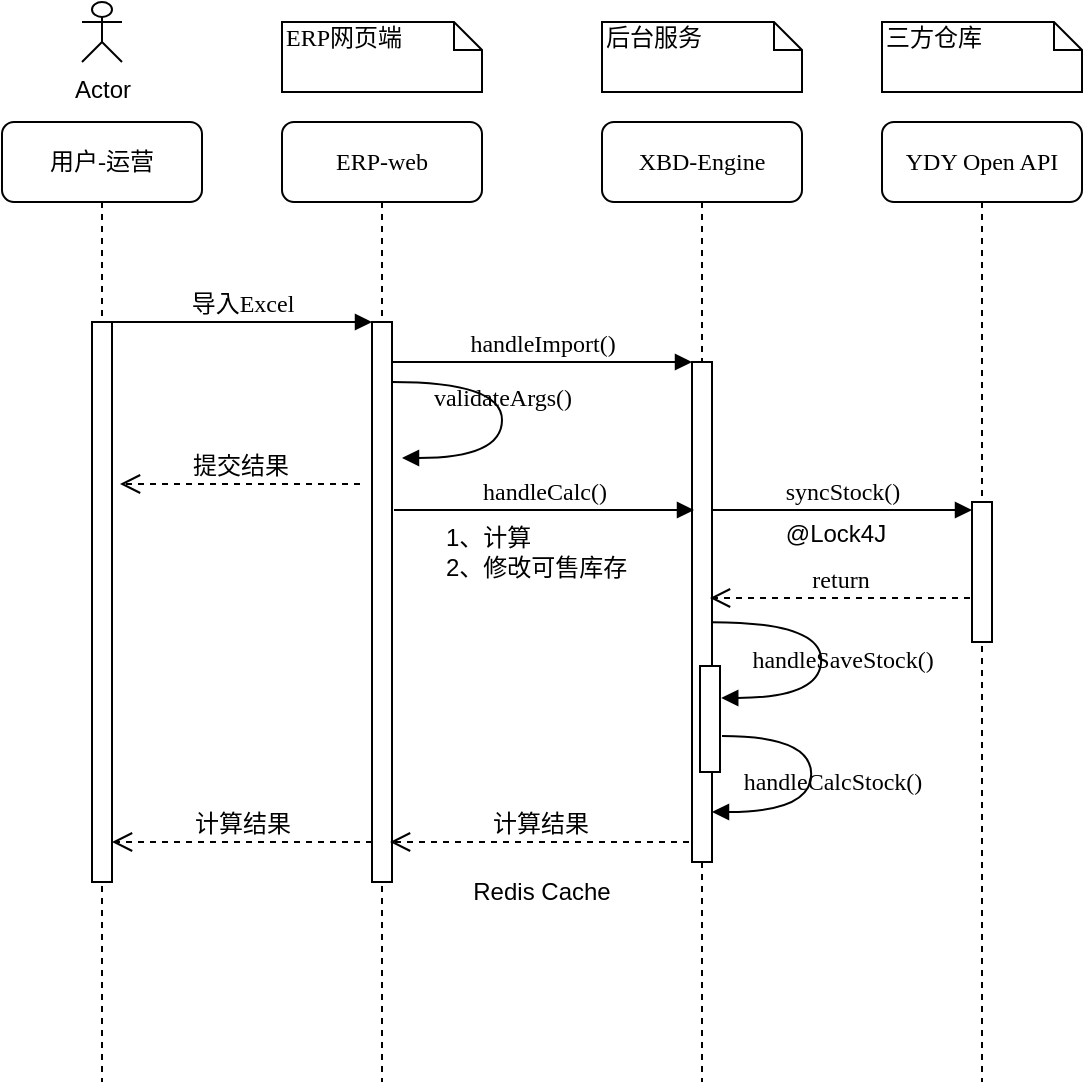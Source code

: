<mxfile version="26.1.0" pages="2">
  <diagram name="Page-1" id="13e1069c-82ec-6db2-03f1-153e76fe0fe0">
    <mxGraphModel dx="1434" dy="780" grid="1" gridSize="10" guides="1" tooltips="1" connect="1" arrows="1" fold="1" page="1" pageScale="1" pageWidth="1100" pageHeight="850" background="none" math="0" shadow="0">
      <root>
        <mxCell id="0" />
        <mxCell id="1" parent="0" />
        <mxCell id="7baba1c4bc27f4b0-2" value="ERP-web" style="shape=umlLifeline;perimeter=lifelinePerimeter;whiteSpace=wrap;html=1;container=1;collapsible=0;recursiveResize=0;outlineConnect=0;rounded=1;shadow=0;comic=0;labelBackgroundColor=none;strokeWidth=1;fontFamily=Verdana;fontSize=12;align=center;" parent="1" vertex="1">
          <mxGeometry x="240" y="80" width="100" height="480" as="geometry" />
        </mxCell>
        <mxCell id="7baba1c4bc27f4b0-10" value="" style="html=1;points=[];perimeter=orthogonalPerimeter;rounded=0;shadow=0;comic=0;labelBackgroundColor=none;strokeWidth=1;fontFamily=Verdana;fontSize=12;align=center;" parent="7baba1c4bc27f4b0-2" vertex="1">
          <mxGeometry x="45" y="100" width="10" height="280" as="geometry" />
        </mxCell>
        <mxCell id="aIbKxPWljuXMfkVyxfLI-2" value="提交结果" style="html=1;verticalAlign=bottom;endArrow=open;dashed=1;endSize=8;labelBackgroundColor=none;fontFamily=Verdana;fontSize=12;edgeStyle=elbowEdgeStyle;elbow=vertical;" edge="1" parent="7baba1c4bc27f4b0-2">
          <mxGeometry relative="1" as="geometry">
            <mxPoint x="-81" y="181" as="targetPoint" />
            <Array as="points">
              <mxPoint x="-16" y="181" />
              <mxPoint x="14" y="181" />
            </Array>
            <mxPoint x="39" y="181" as="sourcePoint" />
          </mxGeometry>
        </mxCell>
        <mxCell id="aIbKxPWljuXMfkVyxfLI-3" value="validateArgs()" style="html=1;verticalAlign=bottom;endArrow=block;labelBackgroundColor=none;fontFamily=Verdana;fontSize=12;elbow=vertical;edgeStyle=orthogonalEdgeStyle;curved=1;entryX=1;entryY=0.286;entryPerimeter=0;exitX=1.038;exitY=0.345;exitPerimeter=0;" edge="1" parent="7baba1c4bc27f4b0-2">
          <mxGeometry relative="1" as="geometry">
            <mxPoint x="55" y="130" as="sourcePoint" />
            <mxPoint x="60" y="168" as="targetPoint" />
            <Array as="points">
              <mxPoint x="110" y="130" />
              <mxPoint x="110" y="168" />
            </Array>
          </mxGeometry>
        </mxCell>
        <mxCell id="aIbKxPWljuXMfkVyxfLI-10" value="计算结果" style="html=1;verticalAlign=bottom;endArrow=open;dashed=1;endSize=8;labelBackgroundColor=none;fontFamily=Verdana;fontSize=12;edgeStyle=elbowEdgeStyle;elbow=vertical;entryX=1;entryY=0.929;entryDx=0;entryDy=0;entryPerimeter=0;" edge="1" parent="7baba1c4bc27f4b0-2" target="7baba1c4bc27f4b0-9">
          <mxGeometry relative="1" as="geometry">
            <mxPoint x="-104.5" y="360" as="targetPoint" />
            <Array as="points">
              <mxPoint x="-49.5" y="360" />
              <mxPoint x="-19.5" y="360" />
            </Array>
            <mxPoint x="45" y="360" as="sourcePoint" />
          </mxGeometry>
        </mxCell>
        <mxCell id="7baba1c4bc27f4b0-3" value="XBD-Engine" style="shape=umlLifeline;perimeter=lifelinePerimeter;whiteSpace=wrap;html=1;container=1;collapsible=0;recursiveResize=0;outlineConnect=0;rounded=1;shadow=0;comic=0;labelBackgroundColor=none;strokeWidth=1;fontFamily=Verdana;fontSize=12;align=center;" parent="1" vertex="1">
          <mxGeometry x="400" y="80" width="100" height="480" as="geometry" />
        </mxCell>
        <mxCell id="7baba1c4bc27f4b0-13" value="" style="html=1;points=[];perimeter=orthogonalPerimeter;rounded=0;shadow=0;comic=0;labelBackgroundColor=none;strokeWidth=1;fontFamily=Verdana;fontSize=12;align=center;" parent="7baba1c4bc27f4b0-3" vertex="1">
          <mxGeometry x="45" y="120" width="10" height="250" as="geometry" />
        </mxCell>
        <mxCell id="7baba1c4bc27f4b0-35" value="handleSaveStock()" style="html=1;verticalAlign=bottom;endArrow=block;labelBackgroundColor=none;fontFamily=Verdana;fontSize=12;elbow=vertical;edgeStyle=orthogonalEdgeStyle;curved=1;entryX=1;entryY=0.286;entryPerimeter=0;exitX=1.038;exitY=0.345;exitPerimeter=0;" parent="7baba1c4bc27f4b0-3" edge="1">
          <mxGeometry x="0.158" y="10" relative="1" as="geometry">
            <mxPoint x="55.0" y="250.08" as="sourcePoint" />
            <mxPoint x="59.62" y="288" as="targetPoint" />
            <Array as="points">
              <mxPoint x="109.62" y="249.98" />
              <mxPoint x="109.62" y="287.98" />
            </Array>
            <mxPoint as="offset" />
          </mxGeometry>
        </mxCell>
        <mxCell id="7baba1c4bc27f4b0-34" value="" style="html=1;points=[];perimeter=orthogonalPerimeter;rounded=0;shadow=0;comic=0;labelBackgroundColor=none;strokeWidth=1;fontFamily=Verdana;fontSize=12;align=center;" parent="7baba1c4bc27f4b0-3" vertex="1">
          <mxGeometry x="49" y="272" width="10" height="53" as="geometry" />
        </mxCell>
        <mxCell id="aIbKxPWljuXMfkVyxfLI-4" value="handleCalcStock()" style="html=1;verticalAlign=bottom;endArrow=block;labelBackgroundColor=none;fontFamily=Verdana;fontSize=12;elbow=vertical;edgeStyle=orthogonalEdgeStyle;curved=1;" edge="1" parent="7baba1c4bc27f4b0-3">
          <mxGeometry x="0.158" y="10" relative="1" as="geometry">
            <mxPoint x="60" y="307" as="sourcePoint" />
            <mxPoint x="55" y="345" as="targetPoint" />
            <Array as="points">
              <mxPoint x="104.62" y="306.9" />
              <mxPoint x="104.62" y="344.9" />
            </Array>
            <mxPoint as="offset" />
          </mxGeometry>
        </mxCell>
        <mxCell id="7baba1c4bc27f4b0-4" value="YDY Open API" style="shape=umlLifeline;perimeter=lifelinePerimeter;whiteSpace=wrap;html=1;container=1;collapsible=0;recursiveResize=0;outlineConnect=0;rounded=1;shadow=0;comic=0;labelBackgroundColor=none;strokeWidth=1;fontFamily=Verdana;fontSize=12;align=center;" parent="1" vertex="1">
          <mxGeometry x="540" y="80" width="100" height="480" as="geometry" />
        </mxCell>
        <mxCell id="7baba1c4bc27f4b0-8" value="用户-运营" style="shape=umlLifeline;perimeter=lifelinePerimeter;whiteSpace=wrap;html=1;container=1;collapsible=0;recursiveResize=0;outlineConnect=0;rounded=1;shadow=0;comic=0;labelBackgroundColor=none;strokeWidth=1;fontFamily=Verdana;fontSize=12;align=center;" parent="1" vertex="1">
          <mxGeometry x="100" y="80" width="100" height="480" as="geometry" />
        </mxCell>
        <mxCell id="7baba1c4bc27f4b0-9" value="" style="html=1;points=[];perimeter=orthogonalPerimeter;rounded=0;shadow=0;comic=0;labelBackgroundColor=none;strokeWidth=1;fontFamily=Verdana;fontSize=12;align=center;" parent="7baba1c4bc27f4b0-8" vertex="1">
          <mxGeometry x="45" y="100" width="10" height="280" as="geometry" />
        </mxCell>
        <mxCell id="7baba1c4bc27f4b0-16" value="" style="html=1;points=[];perimeter=orthogonalPerimeter;rounded=0;shadow=0;comic=0;labelBackgroundColor=none;strokeWidth=1;fontFamily=Verdana;fontSize=12;align=center;" parent="1" vertex="1">
          <mxGeometry x="585" y="270" width="10" height="70" as="geometry" />
        </mxCell>
        <mxCell id="7baba1c4bc27f4b0-17" value="syncStock()" style="html=1;verticalAlign=bottom;endArrow=block;labelBackgroundColor=none;fontFamily=Verdana;fontSize=12;edgeStyle=elbowEdgeStyle;elbow=vertical;" parent="1" edge="1">
          <mxGeometry relative="1" as="geometry">
            <mxPoint x="455" y="274" as="sourcePoint" />
            <Array as="points">
              <mxPoint x="460" y="274" />
            </Array>
            <mxPoint x="585" y="274" as="targetPoint" />
          </mxGeometry>
        </mxCell>
        <mxCell id="7baba1c4bc27f4b0-11" value="导入Excel" style="html=1;verticalAlign=bottom;endArrow=block;entryX=0;entryY=0;labelBackgroundColor=none;fontFamily=Verdana;fontSize=12;edgeStyle=elbowEdgeStyle;elbow=vertical;" parent="1" source="7baba1c4bc27f4b0-9" target="7baba1c4bc27f4b0-10" edge="1">
          <mxGeometry relative="1" as="geometry">
            <mxPoint x="220" y="190" as="sourcePoint" />
          </mxGeometry>
        </mxCell>
        <mxCell id="7baba1c4bc27f4b0-14" value="handleImport()" style="html=1;verticalAlign=bottom;endArrow=block;entryX=0;entryY=0;labelBackgroundColor=none;fontFamily=Verdana;fontSize=12;edgeStyle=elbowEdgeStyle;elbow=vertical;" parent="1" source="7baba1c4bc27f4b0-10" target="7baba1c4bc27f4b0-13" edge="1">
          <mxGeometry relative="1" as="geometry">
            <mxPoint x="370" y="200" as="sourcePoint" />
          </mxGeometry>
        </mxCell>
        <mxCell id="7baba1c4bc27f4b0-41" value="ERP网页端" style="shape=note;whiteSpace=wrap;html=1;size=14;verticalAlign=top;align=left;spacingTop=-6;rounded=0;shadow=0;comic=0;labelBackgroundColor=none;strokeWidth=1;fontFamily=Verdana;fontSize=12" parent="1" vertex="1">
          <mxGeometry x="240" y="30" width="100" height="35" as="geometry" />
        </mxCell>
        <mxCell id="7baba1c4bc27f4b0-42" value="后台服务" style="shape=note;whiteSpace=wrap;html=1;size=14;verticalAlign=top;align=left;spacingTop=-6;rounded=0;shadow=0;comic=0;labelBackgroundColor=none;strokeWidth=1;fontFamily=Verdana;fontSize=12" parent="1" vertex="1">
          <mxGeometry x="400" y="30" width="100" height="35" as="geometry" />
        </mxCell>
        <mxCell id="7baba1c4bc27f4b0-43" value="三方仓库" style="shape=note;whiteSpace=wrap;html=1;size=14;verticalAlign=top;align=left;spacingTop=-6;rounded=0;shadow=0;comic=0;labelBackgroundColor=none;strokeWidth=1;fontFamily=Verdana;fontSize=12" parent="1" vertex="1">
          <mxGeometry x="540" y="30" width="100" height="35" as="geometry" />
        </mxCell>
        <mxCell id="aIbKxPWljuXMfkVyxfLI-1" value="Actor" style="shape=umlActor;verticalLabelPosition=bottom;verticalAlign=top;html=1;outlineConnect=0;" vertex="1" parent="1">
          <mxGeometry x="140" y="20" width="20" height="30" as="geometry" />
        </mxCell>
        <mxCell id="aIbKxPWljuXMfkVyxfLI-5" value="handleCalc()" style="html=1;verticalAlign=bottom;endArrow=block;entryX=0;entryY=0;labelBackgroundColor=none;fontFamily=Verdana;fontSize=12;edgeStyle=elbowEdgeStyle;elbow=vertical;" edge="1" parent="1">
          <mxGeometry relative="1" as="geometry">
            <mxPoint x="296" y="274" as="sourcePoint" />
            <mxPoint x="446" y="274" as="targetPoint" />
          </mxGeometry>
        </mxCell>
        <mxCell id="aIbKxPWljuXMfkVyxfLI-7" value="1、计算&lt;div&gt;2、修改可售库存&lt;/div&gt;" style="text;html=1;align=left;verticalAlign=middle;whiteSpace=wrap;rounded=0;fillColor=default;" vertex="1" parent="1">
          <mxGeometry x="320" y="280" width="110" height="30" as="geometry" />
        </mxCell>
        <mxCell id="aIbKxPWljuXMfkVyxfLI-8" value="return" style="html=1;verticalAlign=bottom;endArrow=open;dashed=1;endSize=8;labelBackgroundColor=none;fontFamily=Verdana;fontSize=12;edgeStyle=elbowEdgeStyle;elbow=vertical;entryX=0.5;entryY=0.314;entryDx=0;entryDy=0;entryPerimeter=0;" edge="1" parent="1">
          <mxGeometry relative="1" as="geometry">
            <mxPoint x="454" y="317.9" as="targetPoint" />
            <Array as="points">
              <mxPoint x="529" y="318" />
              <mxPoint x="559" y="318" />
            </Array>
            <mxPoint x="584" y="318" as="sourcePoint" />
          </mxGeometry>
        </mxCell>
        <mxCell id="aIbKxPWljuXMfkVyxfLI-9" value="计算结果" style="html=1;verticalAlign=bottom;endArrow=open;dashed=1;endSize=8;labelBackgroundColor=none;fontFamily=Verdana;fontSize=12;edgeStyle=elbowEdgeStyle;elbow=vertical;" edge="1" parent="1">
          <mxGeometry relative="1" as="geometry">
            <mxPoint x="294" y="440" as="targetPoint" />
            <Array as="points">
              <mxPoint x="349" y="440" />
              <mxPoint x="379" y="440" />
            </Array>
            <mxPoint x="443.5" y="440" as="sourcePoint" />
          </mxGeometry>
        </mxCell>
        <mxCell id="aIbKxPWljuXMfkVyxfLI-11" value="@Lock4J" style="text;html=1;align=center;verticalAlign=middle;whiteSpace=wrap;rounded=0;" vertex="1" parent="1">
          <mxGeometry x="487" y="278" width="60" height="15" as="geometry" />
        </mxCell>
        <mxCell id="aIbKxPWljuXMfkVyxfLI-12" value="Redis Cache" style="text;html=1;align=center;verticalAlign=middle;whiteSpace=wrap;rounded=0;" vertex="1" parent="1">
          <mxGeometry x="330" y="450" width="80" height="30" as="geometry" />
        </mxCell>
      </root>
    </mxGraphModel>
  </diagram>
  <diagram id="_jRf5VwnyGjxuFMuQo_2" name="第 2 页">
    <mxGraphModel dx="1434" dy="780" grid="1" gridSize="10" guides="1" tooltips="1" connect="1" arrows="1" fold="1" page="1" pageScale="1" pageWidth="1654" pageHeight="2336" math="0" shadow="0">
      <root>
        <mxCell id="0" />
        <mxCell id="1" parent="0" />
        <mxCell id="L0xVWbQqzOY9SG0yMH2W-64" value="" style="rounded=0;whiteSpace=wrap;html=1;" vertex="1" parent="1">
          <mxGeometry x="20" y="20" width="960" height="650" as="geometry" />
        </mxCell>
        <mxCell id="L0xVWbQqzOY9SG0yMH2W-1" value="ERP-web" style="shape=umlLifeline;perimeter=lifelinePerimeter;whiteSpace=wrap;html=1;container=1;collapsible=0;recursiveResize=0;outlineConnect=0;rounded=1;shadow=0;comic=0;labelBackgroundColor=none;strokeWidth=1;fontFamily=Verdana;fontSize=12;align=center;" vertex="1" parent="1">
          <mxGeometry x="170" y="118" width="100" height="522" as="geometry" />
        </mxCell>
        <mxCell id="L0xVWbQqzOY9SG0yMH2W-2" value="" style="html=1;points=[];perimeter=orthogonalPerimeter;rounded=0;shadow=0;comic=0;labelBackgroundColor=none;strokeWidth=1;fontFamily=Verdana;fontSize=12;align=center;" vertex="1" parent="L0xVWbQqzOY9SG0yMH2W-1">
          <mxGeometry x="45" y="70" width="10" height="410" as="geometry" />
        </mxCell>
        <mxCell id="L0xVWbQqzOY9SG0yMH2W-6" value="XBD-Engine" style="shape=umlLifeline;perimeter=lifelinePerimeter;whiteSpace=wrap;html=1;container=1;collapsible=0;recursiveResize=0;outlineConnect=0;rounded=1;shadow=0;comic=0;labelBackgroundColor=none;strokeWidth=1;fontFamily=Verdana;fontSize=12;align=center;" vertex="1" parent="1">
          <mxGeometry x="566" y="120" width="100" height="520" as="geometry" />
        </mxCell>
        <mxCell id="L0xVWbQqzOY9SG0yMH2W-7" value="" style="html=1;points=[];perimeter=orthogonalPerimeter;rounded=0;shadow=0;comic=0;labelBackgroundColor=none;strokeWidth=1;fontFamily=Verdana;fontSize=12;align=center;" vertex="1" parent="L0xVWbQqzOY9SG0yMH2W-6">
          <mxGeometry x="45" y="70" width="10" height="410" as="geometry" />
        </mxCell>
        <mxCell id="L0xVWbQqzOY9SG0yMH2W-8" value="handleCalc()" style="html=1;verticalAlign=bottom;endArrow=block;labelBackgroundColor=none;fontFamily=Verdana;fontSize=12;elbow=vertical;edgeStyle=orthogonalEdgeStyle;curved=1;entryX=1;entryY=0.286;entryPerimeter=0;exitX=1.038;exitY=0.345;exitPerimeter=0;" edge="1" parent="L0xVWbQqzOY9SG0yMH2W-6">
          <mxGeometry x="0.158" y="10" relative="1" as="geometry">
            <mxPoint x="55.0" y="365.0" as="sourcePoint" />
            <mxPoint x="59.62" y="402.92" as="targetPoint" />
            <Array as="points">
              <mxPoint x="109.62" y="364.9" />
              <mxPoint x="109.62" y="402.9" />
            </Array>
            <mxPoint as="offset" />
          </mxGeometry>
        </mxCell>
        <mxCell id="L0xVWbQqzOY9SG0yMH2W-18" value="ERP网页端" style="shape=note;whiteSpace=wrap;html=1;size=14;verticalAlign=top;align=left;spacingTop=-6;rounded=0;shadow=0;comic=0;labelBackgroundColor=none;strokeWidth=1;fontFamily=Verdana;fontSize=12" vertex="1" parent="1">
          <mxGeometry x="170" y="68" width="100" height="35" as="geometry" />
        </mxCell>
        <mxCell id="L0xVWbQqzOY9SG0yMH2W-19" value="后台服务" style="shape=note;whiteSpace=wrap;html=1;size=14;verticalAlign=top;align=left;spacingTop=-6;rounded=0;shadow=0;comic=0;labelBackgroundColor=none;strokeWidth=1;fontFamily=Verdana;fontSize=12" vertex="1" parent="1">
          <mxGeometry x="566" y="70" width="100" height="35" as="geometry" />
        </mxCell>
        <mxCell id="L0xVWbQqzOY9SG0yMH2W-22" value="加载SKU库存" style="html=1;verticalAlign=bottom;endArrow=block;labelBackgroundColor=none;fontFamily=Verdana;fontSize=12;edgeStyle=elbowEdgeStyle;elbow=vertical;exitX=0.8;exitY=0.033;exitDx=0;exitDy=0;exitPerimeter=0;" edge="1" parent="1" source="L0xVWbQqzOY9SG0yMH2W-29" target="L0xVWbQqzOY9SG0yMH2W-6">
          <mxGeometry relative="1" as="geometry">
            <mxPoint x="389" y="200" as="sourcePoint" />
            <mxPoint x="590" y="200" as="targetPoint" />
          </mxGeometry>
        </mxCell>
        <mxCell id="L0xVWbQqzOY9SG0yMH2W-27" value="持久化数据" style="text;html=1;align=center;verticalAlign=middle;whiteSpace=wrap;rounded=0;" vertex="1" parent="1">
          <mxGeometry x="486" y="530" width="80" height="30" as="geometry" />
        </mxCell>
        <mxCell id="L0xVWbQqzOY9SG0yMH2W-28" value="MySQL" style="shape=umlLifeline;perimeter=lifelinePerimeter;whiteSpace=wrap;html=1;container=1;collapsible=0;recursiveResize=0;outlineConnect=0;rounded=1;shadow=0;comic=0;labelBackgroundColor=none;strokeWidth=1;fontFamily=Verdana;fontSize=12;align=center;" vertex="1" parent="1">
          <mxGeometry x="370" y="118" width="100" height="522" as="geometry" />
        </mxCell>
        <mxCell id="L0xVWbQqzOY9SG0yMH2W-29" value="" style="html=1;points=[];perimeter=orthogonalPerimeter;rounded=0;shadow=0;comic=0;labelBackgroundColor=none;strokeWidth=1;fontFamily=Verdana;fontSize=12;align=center;" vertex="1" parent="L0xVWbQqzOY9SG0yMH2W-28">
          <mxGeometry x="45" y="70" width="10" height="350" as="geometry" />
        </mxCell>
        <mxCell id="L0xVWbQqzOY9SG0yMH2W-33" value="后台服务" style="shape=note;whiteSpace=wrap;html=1;size=14;verticalAlign=top;align=left;spacingTop=-6;rounded=0;shadow=0;comic=0;labelBackgroundColor=none;strokeWidth=1;fontFamily=Verdana;fontSize=12" vertex="1" parent="1">
          <mxGeometry x="370" y="68" width="100" height="35" as="geometry" />
        </mxCell>
        <mxCell id="L0xVWbQqzOY9SG0yMH2W-41" value="Redis" style="shape=umlLifeline;perimeter=lifelinePerimeter;whiteSpace=wrap;html=1;container=1;collapsible=0;recursiveResize=0;outlineConnect=0;rounded=1;shadow=0;comic=0;labelBackgroundColor=none;strokeWidth=1;fontFamily=Verdana;fontSize=12;align=center;" vertex="1" parent="1">
          <mxGeometry x="773" y="118" width="100" height="522" as="geometry" />
        </mxCell>
        <mxCell id="L0xVWbQqzOY9SG0yMH2W-42" value="" style="html=1;points=[];perimeter=orthogonalPerimeter;rounded=0;shadow=0;comic=0;labelBackgroundColor=none;strokeWidth=1;fontFamily=Verdana;fontSize=12;align=center;" vertex="1" parent="L0xVWbQqzOY9SG0yMH2W-41">
          <mxGeometry x="45" y="80" width="10" height="360" as="geometry" />
        </mxCell>
        <mxCell id="L0xVWbQqzOY9SG0yMH2W-47" value="inventory:stock:&lt;div&gt;{warehouseId}:{skuId}&lt;/div&gt;" style="html=1;verticalAlign=bottom;endArrow=block;labelBackgroundColor=none;fontFamily=Verdana;fontSize=12;edgeStyle=elbowEdgeStyle;elbow=vertical;" edge="1" parent="L0xVWbQqzOY9SG0yMH2W-41">
          <mxGeometry relative="1" as="geometry">
            <mxPoint x="-152" y="83" as="sourcePoint" />
            <mxPoint x="42" y="83" as="targetPoint" />
          </mxGeometry>
        </mxCell>
        <mxCell id="L0xVWbQqzOY9SG0yMH2W-50" value="拉取队列，逐行计算" style="html=1;verticalAlign=bottom;endArrow=open;dashed=1;endSize=8;labelBackgroundColor=none;fontFamily=Verdana;fontSize=12;edgeStyle=elbowEdgeStyle;elbow=vertical;" edge="1" parent="L0xVWbQqzOY9SG0yMH2W-41">
          <mxGeometry relative="1" as="geometry">
            <mxPoint x="-149.5" y="354" as="targetPoint" />
            <Array as="points">
              <mxPoint x="-49.5" y="354" />
              <mxPoint x="-19.5" y="354" />
            </Array>
            <mxPoint x="45" y="354" as="sourcePoint" />
          </mxGeometry>
        </mxCell>
        <mxCell id="L0xVWbQqzOY9SG0yMH2W-46" value="缓存NoSQL" style="shape=note;whiteSpace=wrap;html=1;size=14;verticalAlign=top;align=left;spacingTop=-6;rounded=0;shadow=0;comic=0;labelBackgroundColor=none;strokeWidth=1;fontFamily=Verdana;fontSize=12" vertex="1" parent="1">
          <mxGeometry x="773" y="68" width="100" height="35" as="geometry" />
        </mxCell>
        <mxCell id="L0xVWbQqzOY9SG0yMH2W-48" value="组合 SKU 计算队列" style="html=1;verticalAlign=bottom;endArrow=block;labelBackgroundColor=none;fontFamily=Verdana;fontSize=12;elbow=vertical;edgeStyle=orthogonalEdgeStyle;curved=1;entryX=1;entryY=0.286;entryPerimeter=0;exitX=1.038;exitY=0.345;exitPerimeter=0;" edge="1" parent="1">
          <mxGeometry x="0.158" y="10" relative="1" as="geometry">
            <mxPoint x="621.0" y="217.0" as="sourcePoint" />
            <mxPoint x="625.62" y="254.92" as="targetPoint" />
            <Array as="points">
              <mxPoint x="675.62" y="216.9" />
              <mxPoint x="675.62" y="254.9" />
            </Array>
            <mxPoint as="offset" />
          </mxGeometry>
        </mxCell>
        <mxCell id="L0xVWbQqzOY9SG0yMH2W-49" value="inventory:combination_stock" style="html=1;verticalAlign=bottom;endArrow=block;labelBackgroundColor=none;fontFamily=Verdana;fontSize=12;edgeStyle=elbowEdgeStyle;elbow=vertical;" edge="1" parent="1" target="L0xVWbQqzOY9SG0yMH2W-41">
          <mxGeometry relative="1" as="geometry">
            <mxPoint x="621" y="280" as="sourcePoint" />
            <mxPoint x="791" y="280" as="targetPoint" />
          </mxGeometry>
        </mxCell>
        <mxCell id="L0xVWbQqzOY9SG0yMH2W-52" value="increment" style="html=1;verticalAlign=bottom;endArrow=block;labelBackgroundColor=none;fontFamily=Verdana;fontSize=12;edgeStyle=elbowEdgeStyle;elbow=vertical;" edge="1" parent="1">
          <mxGeometry relative="1" as="geometry">
            <mxPoint x="620" y="540" as="sourcePoint" />
            <mxPoint x="820" y="540" as="targetPoint" />
          </mxGeometry>
        </mxCell>
        <mxCell id="L0xVWbQqzOY9SG0yMH2W-53" value="重算&lt;div&gt;reCacl()&lt;/div&gt;" style="html=1;verticalAlign=bottom;endArrow=block;labelBackgroundColor=none;fontFamily=Verdana;fontSize=12;edgeStyle=elbowEdgeStyle;elbow=vertical;" edge="1" parent="1">
          <mxGeometry relative="1" as="geometry">
            <mxPoint x="229" y="200" as="sourcePoint" />
            <mxPoint x="412" y="200" as="targetPoint" />
          </mxGeometry>
        </mxCell>
        <mxCell id="L0xVWbQqzOY9SG0yMH2W-55" value="重点问题：&lt;div&gt;1、重算需确认是否可同时改多项可售库存，如（组合A-2件、组合B-3件）？如是：则要变更交互、计算逻辑&lt;/div&gt;" style="shape=note;whiteSpace=wrap;html=1;backgroundOutline=1;darkOpacity=0.05;align=left;" vertex="1" parent="1">
          <mxGeometry x="50" y="220" width="160" height="100" as="geometry" />
        </mxCell>
        <mxCell id="L0xVWbQqzOY9SG0yMH2W-56" value="alt" style="shape=umlFrame;whiteSpace=wrap;html=1;pointerEvents=0;" vertex="1" parent="1">
          <mxGeometry x="540" y="320" width="330" height="130" as="geometry" />
        </mxCell>
        <mxCell id="L0xVWbQqzOY9SG0yMH2W-57" value="inventory:manual_adjusted_stock&lt;div&gt;:{combinationSkuId}&lt;/div&gt;" style="html=1;verticalAlign=bottom;endArrow=block;labelBackgroundColor=none;fontFamily=Verdana;fontSize=12;edgeStyle=elbowEdgeStyle;elbow=horizontal;" edge="1" parent="1">
          <mxGeometry relative="1" as="geometry">
            <mxPoint x="620" y="362" as="sourcePoint" />
            <mxPoint x="820" y="362" as="targetPoint" />
          </mxGeometry>
        </mxCell>
        <mxCell id="L0xVWbQqzOY9SG0yMH2W-58" value="拉手动调整表" style="html=1;verticalAlign=bottom;endArrow=open;dashed=1;endSize=8;labelBackgroundColor=none;fontFamily=Verdana;fontSize=12;edgeStyle=elbowEdgeStyle;elbow=vertical;" edge="1" parent="1">
          <mxGeometry relative="1" as="geometry">
            <mxPoint x="620" y="390" as="targetPoint" />
            <Array as="points">
              <mxPoint x="720" y="390" />
              <mxPoint x="750" y="390" />
            </Array>
            <mxPoint x="814.5" y="390" as="sourcePoint" />
          </mxGeometry>
        </mxCell>
        <mxCell id="L0xVWbQqzOY9SG0yMH2W-59" value="handleCalc()" style="html=1;verticalAlign=bottom;endArrow=block;labelBackgroundColor=none;fontFamily=Verdana;fontSize=12;elbow=vertical;edgeStyle=orthogonalEdgeStyle;curved=1;entryX=1;entryY=0.286;entryPerimeter=0;exitX=1.038;exitY=0.345;exitPerimeter=0;" edge="1" parent="1">
          <mxGeometry x="0.158" y="10" relative="1" as="geometry">
            <mxPoint x="621.0" y="402.0" as="sourcePoint" />
            <mxPoint x="625.62" y="439.92" as="targetPoint" />
            <Array as="points">
              <mxPoint x="675.62" y="401.9" />
              <mxPoint x="675.62" y="439.9" />
            </Array>
            <mxPoint as="offset" />
          </mxGeometry>
        </mxCell>
        <mxCell id="L0xVWbQqzOY9SG0yMH2W-61" value="[重算]" style="text;html=1;align=center;verticalAlign=middle;whiteSpace=wrap;rounded=0;" vertex="1" parent="1">
          <mxGeometry x="547" y="361" width="60" height="30" as="geometry" />
        </mxCell>
        <mxCell id="L0xVWbQqzOY9SG0yMH2W-62" value="修改页面输入框值的时候" style="text;html=1;align=center;verticalAlign=middle;whiteSpace=wrap;rounded=0;" vertex="1" parent="1">
          <mxGeometry x="280" y="210" width="90" height="30" as="geometry" />
        </mxCell>
        <mxCell id="L0xVWbQqzOY9SG0yMH2W-54" value="页面刷新" style="html=1;verticalAlign=bottom;endArrow=open;dashed=1;endSize=8;labelBackgroundColor=none;fontFamily=Verdana;fontSize=12;edgeStyle=elbowEdgeStyle;elbow=vertical;" edge="1" parent="1">
          <mxGeometry relative="1" as="geometry">
            <mxPoint x="228.5" y="580" as="targetPoint" />
            <Array as="points">
              <mxPoint x="313.5" y="580" />
              <mxPoint x="343.5" y="580" />
            </Array>
            <mxPoint x="607" y="580" as="sourcePoint" />
          </mxGeometry>
        </mxCell>
        <mxCell id="L0xVWbQqzOY9SG0yMH2W-25" value="计算结果" style="html=1;verticalAlign=bottom;endArrow=open;dashed=1;endSize=8;labelBackgroundColor=none;fontFamily=Verdana;fontSize=12;edgeStyle=elbowEdgeStyle;elbow=vertical;" edge="1" parent="1">
          <mxGeometry relative="1" as="geometry">
            <mxPoint x="430" y="530" as="targetPoint" />
            <Array as="points">
              <mxPoint x="515" y="530" />
              <mxPoint x="545" y="530" />
            </Array>
            <mxPoint x="609.5" y="530" as="sourcePoint" />
          </mxGeometry>
        </mxCell>
      </root>
    </mxGraphModel>
  </diagram>
</mxfile>
